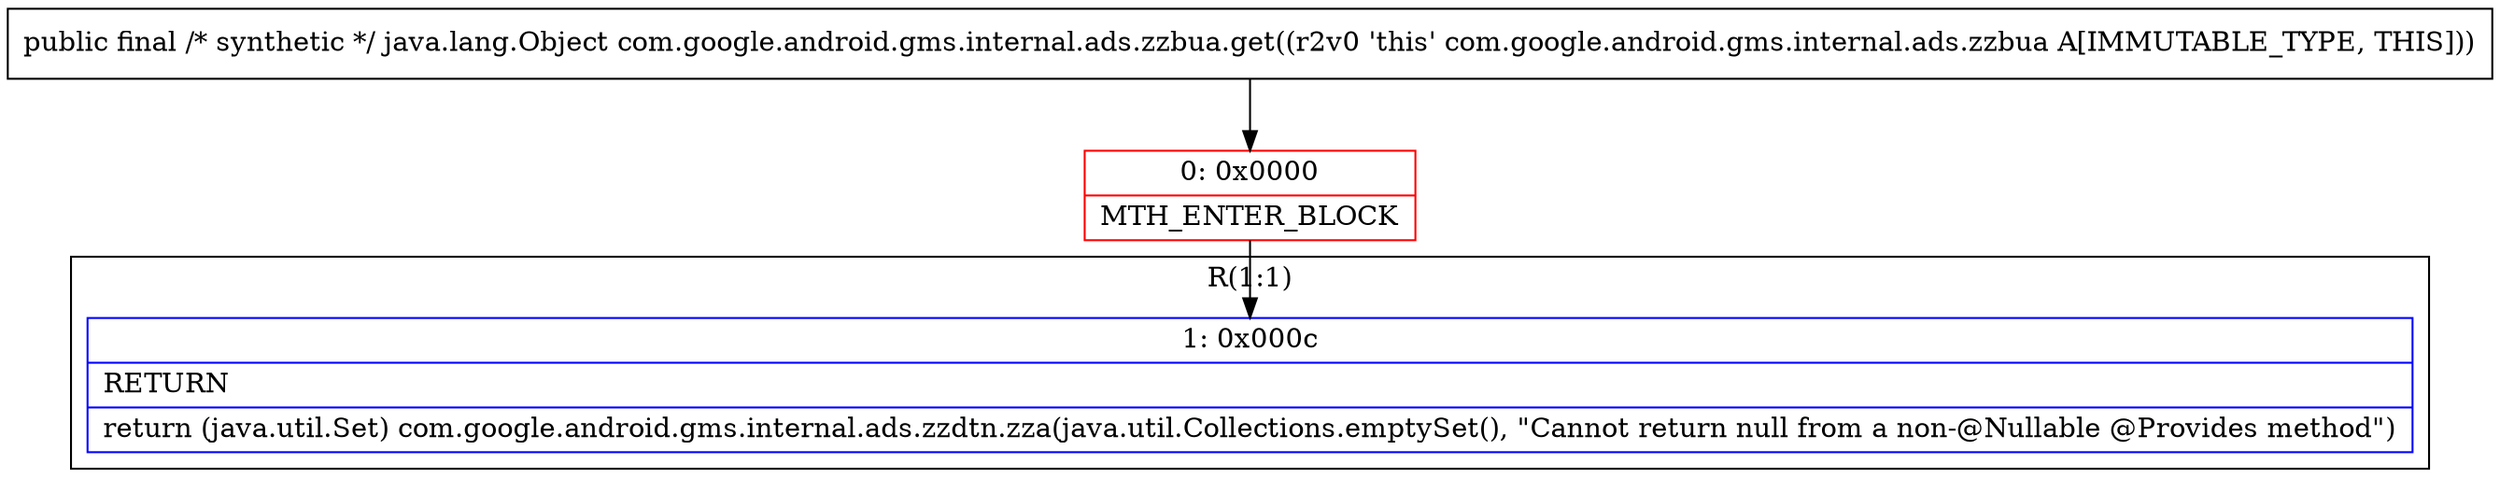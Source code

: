 digraph "CFG forcom.google.android.gms.internal.ads.zzbua.get()Ljava\/lang\/Object;" {
subgraph cluster_Region_1743337899 {
label = "R(1:1)";
node [shape=record,color=blue];
Node_1 [shape=record,label="{1\:\ 0x000c|RETURN\l|return (java.util.Set) com.google.android.gms.internal.ads.zzdtn.zza(java.util.Collections.emptySet(), \"Cannot return null from a non\-@Nullable @Provides method\")\l}"];
}
Node_0 [shape=record,color=red,label="{0\:\ 0x0000|MTH_ENTER_BLOCK\l}"];
MethodNode[shape=record,label="{public final \/* synthetic *\/ java.lang.Object com.google.android.gms.internal.ads.zzbua.get((r2v0 'this' com.google.android.gms.internal.ads.zzbua A[IMMUTABLE_TYPE, THIS])) }"];
MethodNode -> Node_0;
Node_0 -> Node_1;
}

